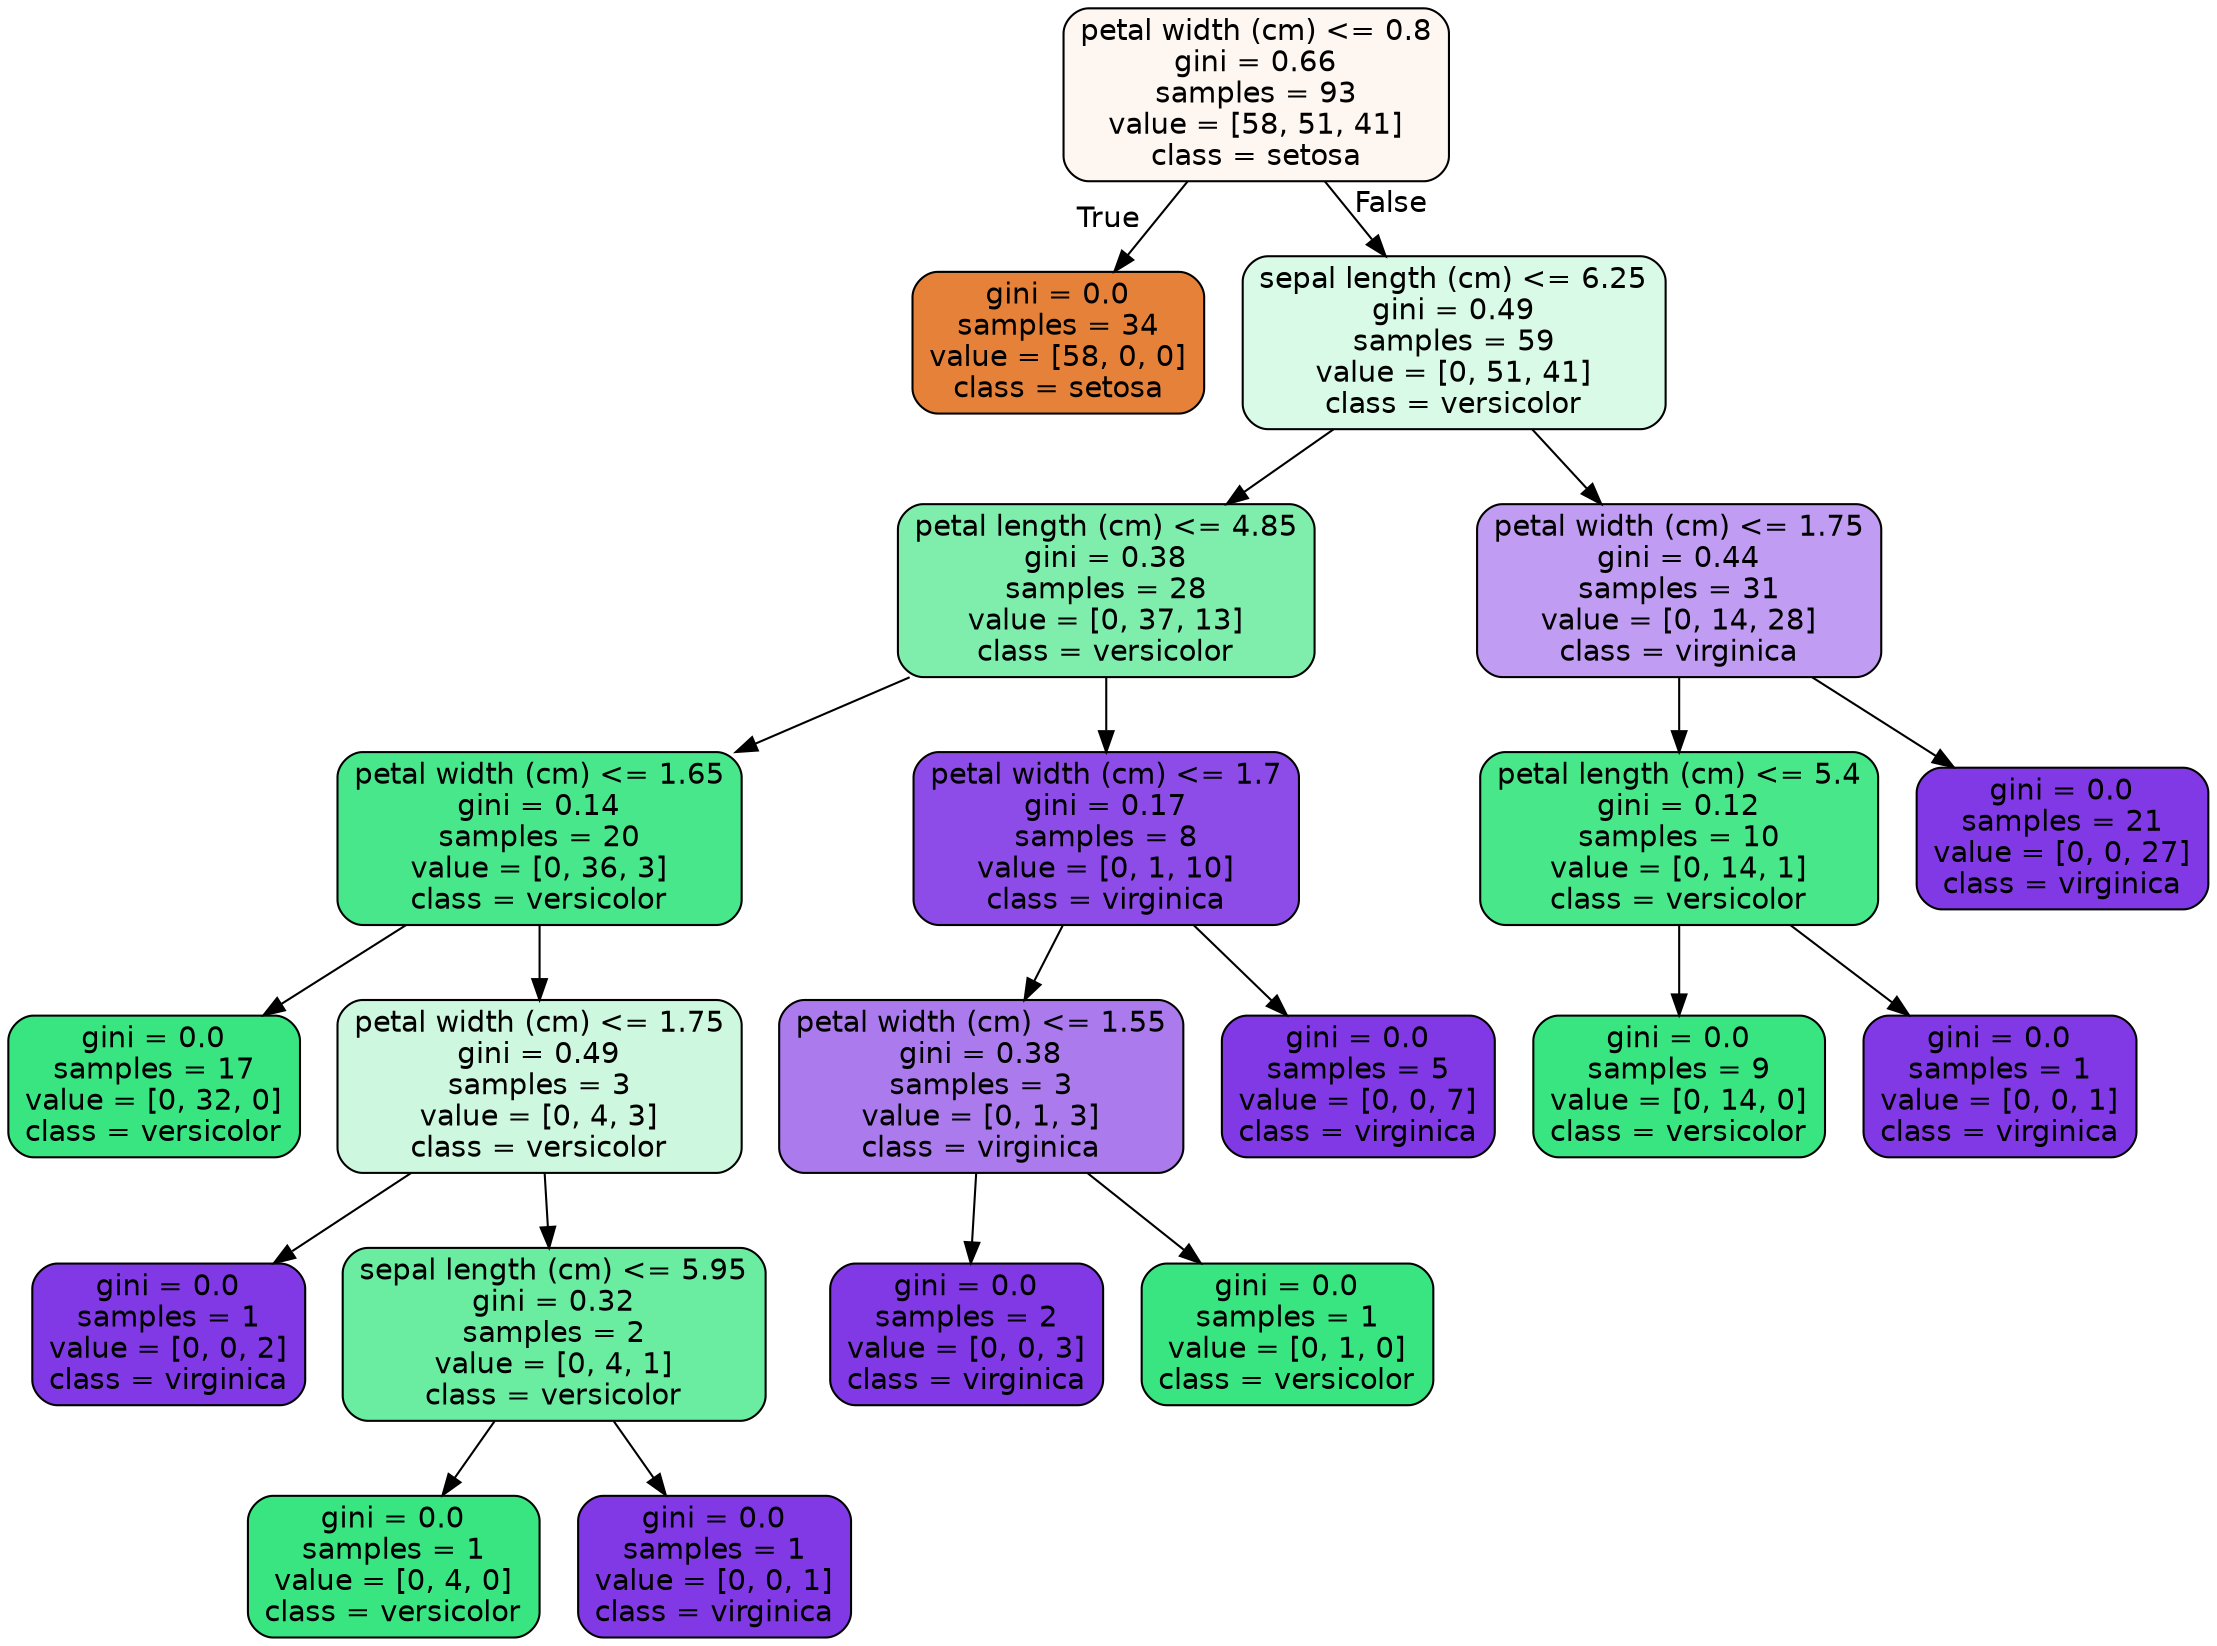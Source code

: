 digraph Tree {
node [shape=box, style="filled, rounded", color="black", fontname=helvetica] ;
edge [fontname=helvetica] ;
0 [label="petal width (cm) <= 0.8\ngini = 0.66\nsamples = 93\nvalue = [58, 51, 41]\nclass = setosa", fillcolor="#e5813912"] ;
1 [label="gini = 0.0\nsamples = 34\nvalue = [58, 0, 0]\nclass = setosa", fillcolor="#e58139ff"] ;
0 -> 1 [labeldistance=2.5, labelangle=45, headlabel="True"] ;
2 [label="sepal length (cm) <= 6.25\ngini = 0.49\nsamples = 59\nvalue = [0, 51, 41]\nclass = versicolor", fillcolor="#39e58132"] ;
0 -> 2 [labeldistance=2.5, labelangle=-45, headlabel="False"] ;
3 [label="petal length (cm) <= 4.85\ngini = 0.38\nsamples = 28\nvalue = [0, 37, 13]\nclass = versicolor", fillcolor="#39e581a5"] ;
2 -> 3 ;
4 [label="petal width (cm) <= 1.65\ngini = 0.14\nsamples = 20\nvalue = [0, 36, 3]\nclass = versicolor", fillcolor="#39e581ea"] ;
3 -> 4 ;
5 [label="gini = 0.0\nsamples = 17\nvalue = [0, 32, 0]\nclass = versicolor", fillcolor="#39e581ff"] ;
4 -> 5 ;
6 [label="petal width (cm) <= 1.75\ngini = 0.49\nsamples = 3\nvalue = [0, 4, 3]\nclass = versicolor", fillcolor="#39e58140"] ;
4 -> 6 ;
7 [label="gini = 0.0\nsamples = 1\nvalue = [0, 0, 2]\nclass = virginica", fillcolor="#8139e5ff"] ;
6 -> 7 ;
8 [label="sepal length (cm) <= 5.95\ngini = 0.32\nsamples = 2\nvalue = [0, 4, 1]\nclass = versicolor", fillcolor="#39e581bf"] ;
6 -> 8 ;
9 [label="gini = 0.0\nsamples = 1\nvalue = [0, 4, 0]\nclass = versicolor", fillcolor="#39e581ff"] ;
8 -> 9 ;
10 [label="gini = 0.0\nsamples = 1\nvalue = [0, 0, 1]\nclass = virginica", fillcolor="#8139e5ff"] ;
8 -> 10 ;
11 [label="petal width (cm) <= 1.7\ngini = 0.17\nsamples = 8\nvalue = [0, 1, 10]\nclass = virginica", fillcolor="#8139e5e6"] ;
3 -> 11 ;
12 [label="petal width (cm) <= 1.55\ngini = 0.38\nsamples = 3\nvalue = [0, 1, 3]\nclass = virginica", fillcolor="#8139e5aa"] ;
11 -> 12 ;
13 [label="gini = 0.0\nsamples = 2\nvalue = [0, 0, 3]\nclass = virginica", fillcolor="#8139e5ff"] ;
12 -> 13 ;
14 [label="gini = 0.0\nsamples = 1\nvalue = [0, 1, 0]\nclass = versicolor", fillcolor="#39e581ff"] ;
12 -> 14 ;
15 [label="gini = 0.0\nsamples = 5\nvalue = [0, 0, 7]\nclass = virginica", fillcolor="#8139e5ff"] ;
11 -> 15 ;
16 [label="petal width (cm) <= 1.75\ngini = 0.44\nsamples = 31\nvalue = [0, 14, 28]\nclass = virginica", fillcolor="#8139e57f"] ;
2 -> 16 ;
17 [label="petal length (cm) <= 5.4\ngini = 0.12\nsamples = 10\nvalue = [0, 14, 1]\nclass = versicolor", fillcolor="#39e581ed"] ;
16 -> 17 ;
18 [label="gini = 0.0\nsamples = 9\nvalue = [0, 14, 0]\nclass = versicolor", fillcolor="#39e581ff"] ;
17 -> 18 ;
19 [label="gini = 0.0\nsamples = 1\nvalue = [0, 0, 1]\nclass = virginica", fillcolor="#8139e5ff"] ;
17 -> 19 ;
20 [label="gini = 0.0\nsamples = 21\nvalue = [0, 0, 27]\nclass = virginica", fillcolor="#8139e5ff"] ;
16 -> 20 ;
}
